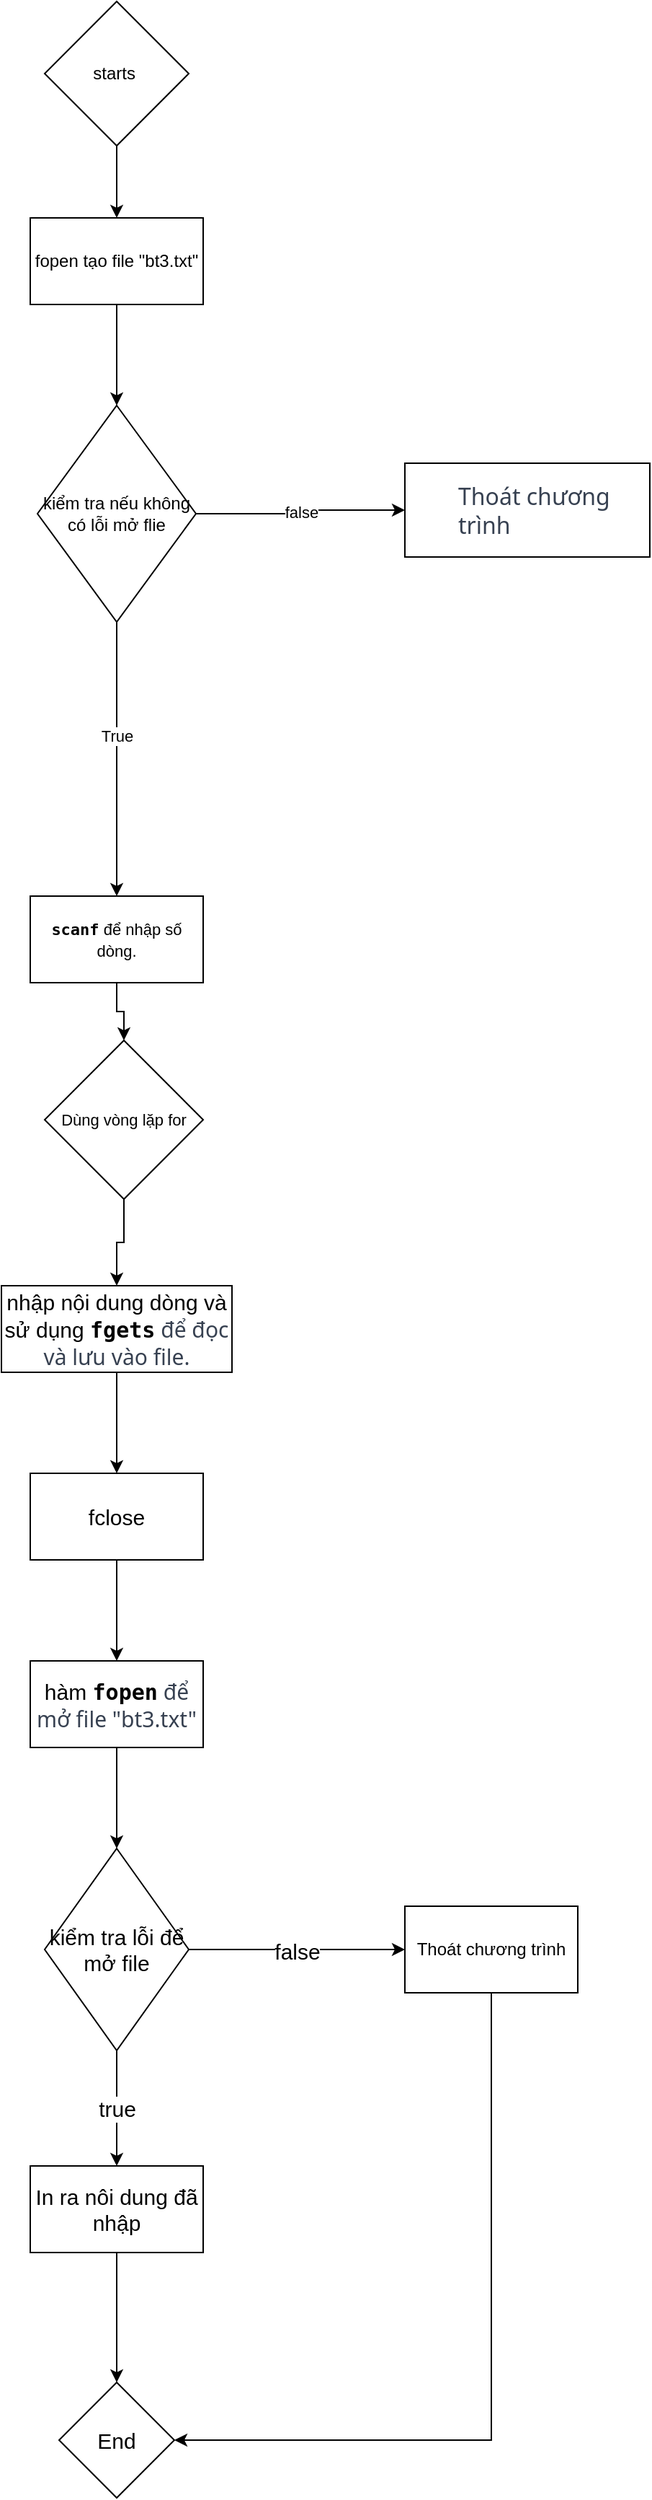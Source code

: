 <mxfile version="22.1.5" type="device">
  <diagram name="Trang-1" id="BBm06GqWX3nNj610gyWE">
    <mxGraphModel dx="1293" dy="687" grid="1" gridSize="10" guides="1" tooltips="1" connect="1" arrows="1" fold="1" page="1" pageScale="1" pageWidth="827" pageHeight="1169" math="0" shadow="0">
      <root>
        <mxCell id="0" />
        <mxCell id="1" parent="0" />
        <mxCell id="_30ZhX4jsSSC2ajHIWAw-1" style="edgeStyle=orthogonalEdgeStyle;rounded=0;orthogonalLoop=1;jettySize=auto;html=1;exitX=0.5;exitY=1;exitDx=0;exitDy=0;" edge="1" parent="1" source="_30ZhX4jsSSC2ajHIWAw-2" target="_30ZhX4jsSSC2ajHIWAw-4">
          <mxGeometry relative="1" as="geometry" />
        </mxCell>
        <mxCell id="_30ZhX4jsSSC2ajHIWAw-2" value="starts&amp;nbsp;" style="rhombus;whiteSpace=wrap;html=1;" vertex="1" parent="1">
          <mxGeometry x="370" y="50" width="100" height="100" as="geometry" />
        </mxCell>
        <mxCell id="_30ZhX4jsSSC2ajHIWAw-3" style="edgeStyle=orthogonalEdgeStyle;rounded=0;orthogonalLoop=1;jettySize=auto;html=1;exitX=0.5;exitY=1;exitDx=0;exitDy=0;entryX=0.5;entryY=0;entryDx=0;entryDy=0;" edge="1" parent="1" source="_30ZhX4jsSSC2ajHIWAw-4" target="_30ZhX4jsSSC2ajHIWAw-7">
          <mxGeometry relative="1" as="geometry" />
        </mxCell>
        <mxCell id="_30ZhX4jsSSC2ajHIWAw-4" value="fopen tạo file &quot;bt3.txt&quot;" style="rounded=0;whiteSpace=wrap;html=1;" vertex="1" parent="1">
          <mxGeometry x="360" y="200" width="120" height="60" as="geometry" />
        </mxCell>
        <mxCell id="_30ZhX4jsSSC2ajHIWAw-5" value="false" style="edgeStyle=orthogonalEdgeStyle;rounded=0;orthogonalLoop=1;jettySize=auto;html=1;exitX=1;exitY=0.5;exitDx=0;exitDy=0;" edge="1" parent="1" source="_30ZhX4jsSSC2ajHIWAw-7" target="_30ZhX4jsSSC2ajHIWAw-8">
          <mxGeometry relative="1" as="geometry" />
        </mxCell>
        <mxCell id="_30ZhX4jsSSC2ajHIWAw-30" style="edgeStyle=orthogonalEdgeStyle;rounded=0;orthogonalLoop=1;jettySize=auto;html=1;entryX=0.5;entryY=0;entryDx=0;entryDy=0;" edge="1" parent="1" source="_30ZhX4jsSSC2ajHIWAw-7" target="_30ZhX4jsSSC2ajHIWAw-12">
          <mxGeometry relative="1" as="geometry" />
        </mxCell>
        <mxCell id="_30ZhX4jsSSC2ajHIWAw-31" value="True" style="edgeLabel;html=1;align=center;verticalAlign=middle;resizable=0;points=[];" vertex="1" connectable="0" parent="_30ZhX4jsSSC2ajHIWAw-30">
          <mxGeometry x="-0.168" relative="1" as="geometry">
            <mxPoint as="offset" />
          </mxGeometry>
        </mxCell>
        <mxCell id="_30ZhX4jsSSC2ajHIWAw-7" value="kiểm tra nếu không có lỗi mở flie" style="rhombus;whiteSpace=wrap;html=1;" vertex="1" parent="1">
          <mxGeometry x="365" y="330" width="110" height="150" as="geometry" />
        </mxCell>
        <mxCell id="_30ZhX4jsSSC2ajHIWAw-8" value="&lt;ul style=&quot;border: 0px solid rgb(217, 217, 227); box-sizing: border-box; --tw-border-spacing-x: 0; --tw-border-spacing-y: 0; --tw-translate-x: 0; --tw-translate-y: 0; --tw-rotate: 0; --tw-skew-x: 0; --tw-skew-y: 0; --tw-scale-x: 1; --tw-scale-y: 1; --tw-pan-x: ; --tw-pan-y: ; --tw-pinch-zoom: ; --tw-scroll-snap-strictness: proximity; --tw-gradient-from-position: ; --tw-gradient-via-position: ; --tw-gradient-to-position: ; --tw-ordinal: ; --tw-slashed-zero: ; --tw-numeric-figure: ; --tw-numeric-spacing: ; --tw-numeric-fraction: ; --tw-ring-inset: ; --tw-ring-offset-width: 0px; --tw-ring-offset-color: #fff; --tw-ring-color: rgba(69,89,164,0.5); --tw-ring-offset-shadow: 0 0 transparent; --tw-ring-shadow: 0 0 transparent; --tw-shadow: 0 0 transparent; --tw-shadow-colored: 0 0 transparent; --tw-blur: ; --tw-brightness: ; --tw-contrast: ; --tw-grayscale: ; --tw-hue-rotate: ; --tw-invert: ; --tw-saturate: ; --tw-sepia: ; --tw-drop-shadow: ; --tw-backdrop-blur: ; --tw-backdrop-brightness: ; --tw-backdrop-contrast: ; --tw-backdrop-grayscale: ; --tw-backdrop-hue-rotate: ; --tw-backdrop-invert: ; --tw-backdrop-opacity: ; --tw-backdrop-saturate: ; --tw-backdrop-sepia: ; list-style-position: initial; list-style-image: initial; margin: 0px 0px 0px 1rem; padding: 0px; display: flex; flex-direction: column; color: rgb(55, 65, 81); font-family: Söhne, ui-sans-serif, system-ui, -apple-system, &amp;quot;Segoe UI&amp;quot;, Roboto, Ubuntu, Cantarell, &amp;quot;Noto Sans&amp;quot;, sans-serif, &amp;quot;Helvetica Neue&amp;quot;, Arial, &amp;quot;Apple Color Emoji&amp;quot;, &amp;quot;Segoe UI Emoji&amp;quot;, &amp;quot;Segoe UI Symbol&amp;quot;, &amp;quot;Noto Color Emoji&amp;quot;; font-size: 16px; text-align: left;&quot;&gt;&lt;li style=&quot;border: 0px solid rgb(217, 217, 227); box-sizing: border-box; --tw-border-spacing-x: 0; --tw-border-spacing-y: 0; --tw-translate-x: 0; --tw-translate-y: 0; --tw-rotate: 0; --tw-skew-x: 0; --tw-skew-y: 0; --tw-scale-x: 1; --tw-scale-y: 1; --tw-pan-x: ; --tw-pan-y: ; --tw-pinch-zoom: ; --tw-scroll-snap-strictness: proximity; --tw-gradient-from-position: ; --tw-gradient-via-position: ; --tw-gradient-to-position: ; --tw-ordinal: ; --tw-slashed-zero: ; --tw-numeric-figure: ; --tw-numeric-spacing: ; --tw-numeric-fraction: ; --tw-ring-inset: ; --tw-ring-offset-width: 0px; --tw-ring-offset-color: #fff; --tw-ring-color: rgba(69,89,164,.5); --tw-ring-offset-shadow: 0 0 transparent; --tw-ring-shadow: 0 0 transparent; --tw-shadow: 0 0 transparent; --tw-shadow-colored: 0 0 transparent; --tw-blur: ; --tw-brightness: ; --tw-contrast: ; --tw-grayscale: ; --tw-hue-rotate: ; --tw-invert: ; --tw-saturate: ; --tw-sepia: ; --tw-drop-shadow: ; --tw-backdrop-blur: ; --tw-backdrop-brightness: ; --tw-backdrop-contrast: ; --tw-backdrop-grayscale: ; --tw-backdrop-hue-rotate: ; --tw-backdrop-invert: ; --tw-backdrop-opacity: ; --tw-backdrop-saturate: ; --tw-backdrop-sepia: ; margin: 0px; padding-left: 1.25rem; display: block; min-height: 28px;&quot;&gt;Thoát chương trình&lt;/li&gt;&lt;/ul&gt;" style="rounded=0;whiteSpace=wrap;html=1;" vertex="1" parent="1">
          <mxGeometry x="620" y="370" width="170" height="65" as="geometry" />
        </mxCell>
        <mxCell id="_30ZhX4jsSSC2ajHIWAw-11" style="edgeStyle=orthogonalEdgeStyle;rounded=0;orthogonalLoop=1;jettySize=auto;html=1;exitX=0.5;exitY=1;exitDx=0;exitDy=0;entryX=0.5;entryY=0;entryDx=0;entryDy=0;fontSize=15;" edge="1" parent="1" source="_30ZhX4jsSSC2ajHIWAw-12" target="_30ZhX4jsSSC2ajHIWAw-14">
          <mxGeometry relative="1" as="geometry" />
        </mxCell>
        <mxCell id="_30ZhX4jsSSC2ajHIWAw-12" value="&lt;font style=&quot;font-size: 11px;&quot;&gt;&lt;code style=&quot;border: 0px solid rgb(217, 217, 227); box-sizing: border-box; --tw-border-spacing-x: 0; --tw-border-spacing-y: 0; --tw-translate-x: 0; --tw-translate-y: 0; --tw-rotate: 0; --tw-skew-x: 0; --tw-skew-y: 0; --tw-scale-x: 1; --tw-scale-y: 1; --tw-pan-x: ; --tw-pan-y: ; --tw-pinch-zoom: ; --tw-scroll-snap-strictness: proximity; --tw-gradient-from-position: ; --tw-gradient-via-position: ; --tw-gradient-to-position: ; --tw-ordinal: ; --tw-slashed-zero: ; --tw-numeric-figure: ; --tw-numeric-spacing: ; --tw-numeric-fraction: ; --tw-ring-inset: ; --tw-ring-offset-width: 0px; --tw-ring-offset-color: #fff; --tw-ring-color: rgba(69,89,164,0.5); --tw-ring-offset-shadow: 0 0 transparent; --tw-ring-shadow: 0 0 transparent; --tw-shadow: 0 0 transparent; --tw-shadow-colored: 0 0 transparent; --tw-blur: ; --tw-brightness: ; --tw-contrast: ; --tw-grayscale: ; --tw-hue-rotate: ; --tw-invert: ; --tw-saturate: ; --tw-sepia: ; --tw-drop-shadow: ; --tw-backdrop-blur: ; --tw-backdrop-brightness: ; --tw-backdrop-contrast: ; --tw-backdrop-grayscale: ; --tw-backdrop-hue-rotate: ; --tw-backdrop-invert: ; --tw-backdrop-opacity: ; --tw-backdrop-saturate: ; --tw-backdrop-sepia: ; color: var(--tw-prose-code); font-weight: 600; text-align: left; font-family: &amp;quot;Söhne Mono&amp;quot;, Monaco, &amp;quot;Andale Mono&amp;quot;, &amp;quot;Ubuntu Mono&amp;quot;, monospace !important;&quot;&gt;scanf&lt;/code&gt; để nhập số dòng.&lt;/font&gt;" style="rounded=0;whiteSpace=wrap;html=1;" vertex="1" parent="1">
          <mxGeometry x="360" y="670" width="120" height="60" as="geometry" />
        </mxCell>
        <mxCell id="_30ZhX4jsSSC2ajHIWAw-13" style="edgeStyle=orthogonalEdgeStyle;rounded=0;orthogonalLoop=1;jettySize=auto;html=1;exitX=0.5;exitY=1;exitDx=0;exitDy=0;entryX=0.5;entryY=0;entryDx=0;entryDy=0;fontSize=15;" edge="1" parent="1" source="_30ZhX4jsSSC2ajHIWAw-14" target="_30ZhX4jsSSC2ajHIWAw-16">
          <mxGeometry relative="1" as="geometry" />
        </mxCell>
        <mxCell id="_30ZhX4jsSSC2ajHIWAw-14" value="Dùng vòng lặp for" style="rhombus;whiteSpace=wrap;html=1;fontSize=11;" vertex="1" parent="1">
          <mxGeometry x="370" y="770" width="110" height="110" as="geometry" />
        </mxCell>
        <mxCell id="_30ZhX4jsSSC2ajHIWAw-15" style="edgeStyle=orthogonalEdgeStyle;rounded=0;orthogonalLoop=1;jettySize=auto;html=1;exitX=0.5;exitY=1;exitDx=0;exitDy=0;entryX=0.5;entryY=0;entryDx=0;entryDy=0;fontSize=15;" edge="1" parent="1" source="_30ZhX4jsSSC2ajHIWAw-16" target="_30ZhX4jsSSC2ajHIWAw-18">
          <mxGeometry relative="1" as="geometry" />
        </mxCell>
        <mxCell id="_30ZhX4jsSSC2ajHIWAw-16" value="&lt;font style=&quot;font-size: 15px;&quot;&gt;nhập nội dung dòng và sử dụng &lt;code style=&quot;border: 0px solid rgb(217, 217, 227); box-sizing: border-box; --tw-border-spacing-x: 0; --tw-border-spacing-y: 0; --tw-translate-x: 0; --tw-translate-y: 0; --tw-rotate: 0; --tw-skew-x: 0; --tw-skew-y: 0; --tw-scale-x: 1; --tw-scale-y: 1; --tw-pan-x: ; --tw-pan-y: ; --tw-pinch-zoom: ; --tw-scroll-snap-strictness: proximity; --tw-gradient-from-position: ; --tw-gradient-via-position: ; --tw-gradient-to-position: ; --tw-ordinal: ; --tw-slashed-zero: ; --tw-numeric-figure: ; --tw-numeric-spacing: ; --tw-numeric-fraction: ; --tw-ring-inset: ; --tw-ring-offset-width: 0px; --tw-ring-offset-color: #fff; --tw-ring-color: rgba(69,89,164,0.5); --tw-ring-offset-shadow: 0 0 transparent; --tw-ring-shadow: 0 0 transparent; --tw-shadow: 0 0 transparent; --tw-shadow-colored: 0 0 transparent; --tw-blur: ; --tw-brightness: ; --tw-contrast: ; --tw-grayscale: ; --tw-hue-rotate: ; --tw-invert: ; --tw-saturate: ; --tw-sepia: ; --tw-drop-shadow: ; --tw-backdrop-blur: ; --tw-backdrop-brightness: ; --tw-backdrop-contrast: ; --tw-backdrop-grayscale: ; --tw-backdrop-hue-rotate: ; --tw-backdrop-invert: ; --tw-backdrop-opacity: ; --tw-backdrop-saturate: ; --tw-backdrop-sepia: ; color: var(--tw-prose-code); font-weight: 600; text-align: left; font-family: &amp;quot;Söhne Mono&amp;quot;, Monaco, &amp;quot;Andale Mono&amp;quot;, &amp;quot;Ubuntu Mono&amp;quot;, monospace !important;&quot;&gt;fgets&lt;/code&gt;&lt;span style=&quot;color: rgb(55, 65, 81); font-family: Söhne, ui-sans-serif, system-ui, -apple-system, &amp;quot;Segoe UI&amp;quot;, Roboto, Ubuntu, Cantarell, &amp;quot;Noto Sans&amp;quot;, sans-serif, &amp;quot;Helvetica Neue&amp;quot;, Arial, &amp;quot;Apple Color Emoji&amp;quot;, &amp;quot;Segoe UI Emoji&amp;quot;, &amp;quot;Segoe UI Symbol&amp;quot;, &amp;quot;Noto Color Emoji&amp;quot;; text-align: left;&quot;&gt; để đọc và lưu vào file.&lt;/span&gt;&lt;/font&gt;" style="rounded=0;whiteSpace=wrap;html=1;fontSize=11;" vertex="1" parent="1">
          <mxGeometry x="340" y="940" width="160" height="60" as="geometry" />
        </mxCell>
        <mxCell id="_30ZhX4jsSSC2ajHIWAw-17" style="edgeStyle=orthogonalEdgeStyle;rounded=0;orthogonalLoop=1;jettySize=auto;html=1;exitX=0.5;exitY=1;exitDx=0;exitDy=0;entryX=0.5;entryY=0;entryDx=0;entryDy=0;fontSize=15;" edge="1" parent="1" source="_30ZhX4jsSSC2ajHIWAw-18" target="_30ZhX4jsSSC2ajHIWAw-20">
          <mxGeometry relative="1" as="geometry" />
        </mxCell>
        <mxCell id="_30ZhX4jsSSC2ajHIWAw-18" value="fclose" style="rounded=0;whiteSpace=wrap;html=1;fontSize=15;" vertex="1" parent="1">
          <mxGeometry x="360" y="1070" width="120" height="60" as="geometry" />
        </mxCell>
        <mxCell id="_30ZhX4jsSSC2ajHIWAw-19" style="edgeStyle=orthogonalEdgeStyle;rounded=0;orthogonalLoop=1;jettySize=auto;html=1;exitX=0.5;exitY=1;exitDx=0;exitDy=0;entryX=0.5;entryY=0;entryDx=0;entryDy=0;fontSize=15;" edge="1" parent="1" source="_30ZhX4jsSSC2ajHIWAw-20" target="_30ZhX4jsSSC2ajHIWAw-23">
          <mxGeometry relative="1" as="geometry" />
        </mxCell>
        <mxCell id="_30ZhX4jsSSC2ajHIWAw-20" value="&lt;font style=&quot;font-size: 15px;&quot;&gt;hàm &lt;code style=&quot;border: 0px solid rgb(217, 217, 227); box-sizing: border-box; --tw-border-spacing-x: 0; --tw-border-spacing-y: 0; --tw-translate-x: 0; --tw-translate-y: 0; --tw-rotate: 0; --tw-skew-x: 0; --tw-skew-y: 0; --tw-scale-x: 1; --tw-scale-y: 1; --tw-pan-x: ; --tw-pan-y: ; --tw-pinch-zoom: ; --tw-scroll-snap-strictness: proximity; --tw-gradient-from-position: ; --tw-gradient-via-position: ; --tw-gradient-to-position: ; --tw-ordinal: ; --tw-slashed-zero: ; --tw-numeric-figure: ; --tw-numeric-spacing: ; --tw-numeric-fraction: ; --tw-ring-inset: ; --tw-ring-offset-width: 0px; --tw-ring-offset-color: #fff; --tw-ring-color: rgba(69,89,164,0.5); --tw-ring-offset-shadow: 0 0 transparent; --tw-ring-shadow: 0 0 transparent; --tw-shadow: 0 0 transparent; --tw-shadow-colored: 0 0 transparent; --tw-blur: ; --tw-brightness: ; --tw-contrast: ; --tw-grayscale: ; --tw-hue-rotate: ; --tw-invert: ; --tw-saturate: ; --tw-sepia: ; --tw-drop-shadow: ; --tw-backdrop-blur: ; --tw-backdrop-brightness: ; --tw-backdrop-contrast: ; --tw-backdrop-grayscale: ; --tw-backdrop-hue-rotate: ; --tw-backdrop-invert: ; --tw-backdrop-opacity: ; --tw-backdrop-saturate: ; --tw-backdrop-sepia: ; color: var(--tw-prose-code); font-weight: 600; text-align: left; font-family: &amp;quot;Söhne Mono&amp;quot;, Monaco, &amp;quot;Andale Mono&amp;quot;, &amp;quot;Ubuntu Mono&amp;quot;, monospace !important;&quot;&gt;fopen&lt;/code&gt;&lt;span style=&quot;color: rgb(55, 65, 81); font-family: Söhne, ui-sans-serif, system-ui, -apple-system, &amp;quot;Segoe UI&amp;quot;, Roboto, Ubuntu, Cantarell, &amp;quot;Noto Sans&amp;quot;, sans-serif, &amp;quot;Helvetica Neue&amp;quot;, Arial, &amp;quot;Apple Color Emoji&amp;quot;, &amp;quot;Segoe UI Emoji&amp;quot;, &amp;quot;Segoe UI Symbol&amp;quot;, &amp;quot;Noto Color Emoji&amp;quot;; text-align: left;&quot;&gt; để mở file &quot;bt3.txt&quot;&lt;/span&gt;&lt;/font&gt;" style="rounded=0;whiteSpace=wrap;html=1;fontSize=15;" vertex="1" parent="1">
          <mxGeometry x="360" y="1200" width="120" height="60" as="geometry" />
        </mxCell>
        <mxCell id="_30ZhX4jsSSC2ajHIWAw-21" value="false" style="edgeStyle=orthogonalEdgeStyle;rounded=0;orthogonalLoop=1;jettySize=auto;html=1;exitX=1;exitY=0.5;exitDx=0;exitDy=0;fontSize=15;" edge="1" parent="1" source="_30ZhX4jsSSC2ajHIWAw-23">
          <mxGeometry relative="1" as="geometry">
            <mxPoint x="620" y="1400" as="targetPoint" />
          </mxGeometry>
        </mxCell>
        <mxCell id="_30ZhX4jsSSC2ajHIWAw-22" value="true" style="edgeStyle=orthogonalEdgeStyle;rounded=0;orthogonalLoop=1;jettySize=auto;html=1;exitX=0.5;exitY=1;exitDx=0;exitDy=0;entryX=0.5;entryY=0;entryDx=0;entryDy=0;fontSize=15;" edge="1" parent="1" source="_30ZhX4jsSSC2ajHIWAw-23" target="_30ZhX4jsSSC2ajHIWAw-26">
          <mxGeometry relative="1" as="geometry" />
        </mxCell>
        <mxCell id="_30ZhX4jsSSC2ajHIWAw-23" value="kiểm tra lỗi để mở file" style="rhombus;whiteSpace=wrap;html=1;fontSize=15;" vertex="1" parent="1">
          <mxGeometry x="370" y="1330" width="100" height="140" as="geometry" />
        </mxCell>
        <mxCell id="_30ZhX4jsSSC2ajHIWAw-25" style="edgeStyle=orthogonalEdgeStyle;rounded=0;orthogonalLoop=1;jettySize=auto;html=1;exitX=0.5;exitY=1;exitDx=0;exitDy=0;fontSize=15;" edge="1" parent="1" source="_30ZhX4jsSSC2ajHIWAw-26" target="_30ZhX4jsSSC2ajHIWAw-27">
          <mxGeometry relative="1" as="geometry" />
        </mxCell>
        <mxCell id="_30ZhX4jsSSC2ajHIWAw-26" value="In ra nôi dung đã nhập" style="rounded=0;whiteSpace=wrap;html=1;fontSize=15;" vertex="1" parent="1">
          <mxGeometry x="360" y="1550" width="120" height="60" as="geometry" />
        </mxCell>
        <mxCell id="_30ZhX4jsSSC2ajHIWAw-27" value="End" style="rhombus;whiteSpace=wrap;html=1;fontSize=15;" vertex="1" parent="1">
          <mxGeometry x="380" y="1700" width="80" height="80" as="geometry" />
        </mxCell>
        <mxCell id="_30ZhX4jsSSC2ajHIWAw-29" style="edgeStyle=orthogonalEdgeStyle;rounded=0;orthogonalLoop=1;jettySize=auto;html=1;entryX=1;entryY=0.5;entryDx=0;entryDy=0;" edge="1" parent="1" source="_30ZhX4jsSSC2ajHIWAw-28" target="_30ZhX4jsSSC2ajHIWAw-27">
          <mxGeometry relative="1" as="geometry">
            <Array as="points">
              <mxPoint x="680" y="1740" />
            </Array>
          </mxGeometry>
        </mxCell>
        <mxCell id="_30ZhX4jsSSC2ajHIWAw-28" value="Thoát chương trình" style="rounded=0;whiteSpace=wrap;html=1;" vertex="1" parent="1">
          <mxGeometry x="620" y="1370" width="120" height="60" as="geometry" />
        </mxCell>
      </root>
    </mxGraphModel>
  </diagram>
</mxfile>
